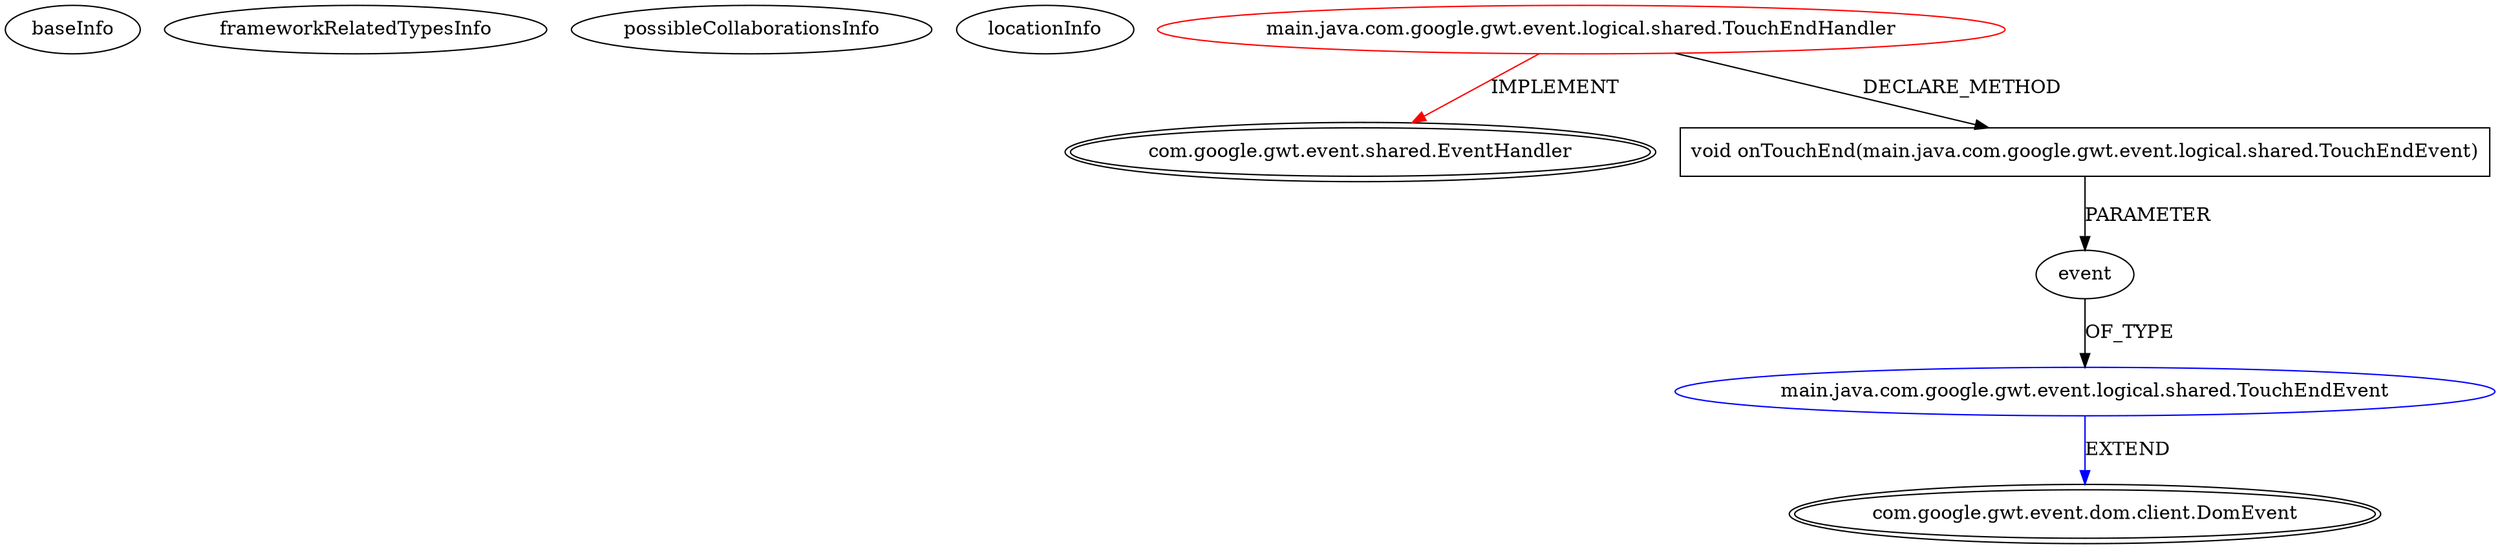 digraph {
baseInfo[graphId=3166,category="extension_graph",isAnonymous=false,possibleRelation=true]
frameworkRelatedTypesInfo[0="com.google.gwt.event.shared.EventHandler"]
possibleCollaborationsInfo[0="3166~CLIENT_METHOD_DECLARATION-PARAMETER_DECLARATION-~com.google.gwt.event.shared.EventHandler ~com.google.gwt.event.dom.client.DomEvent ~false~false"]
locationInfo[projectName="jhudson8-gwt-jquery-ui",filePath="/jhudson8-gwt-jquery-ui/gwt-jquery-ui-master/core/gwt-jquery-ui-mobile/src/main/java/com/google/gwt/event/logical/shared/TouchEndHandler.java",contextSignature="TouchEndHandler",graphId="3166"]
0[label="main.java.com.google.gwt.event.logical.shared.TouchEndHandler",vertexType="ROOT_CLIENT_CLASS_DECLARATION",isFrameworkType=false,color=red]
1[label="com.google.gwt.event.shared.EventHandler",vertexType="FRAMEWORK_INTERFACE_TYPE",isFrameworkType=true,peripheries=2]
2[label="void onTouchEnd(main.java.com.google.gwt.event.logical.shared.TouchEndEvent)",vertexType="CLIENT_METHOD_DECLARATION",isFrameworkType=false,shape=box]
3[label="event",vertexType="PARAMETER_DECLARATION",isFrameworkType=false]
4[label="main.java.com.google.gwt.event.logical.shared.TouchEndEvent",vertexType="REFERENCE_CLIENT_CLASS_DECLARATION",isFrameworkType=false,color=blue]
5[label="com.google.gwt.event.dom.client.DomEvent",vertexType="FRAMEWORK_CLASS_TYPE",isFrameworkType=true,peripheries=2]
0->1[label="IMPLEMENT",color=red]
0->2[label="DECLARE_METHOD"]
4->5[label="EXTEND",color=blue]
3->4[label="OF_TYPE"]
2->3[label="PARAMETER"]
}
